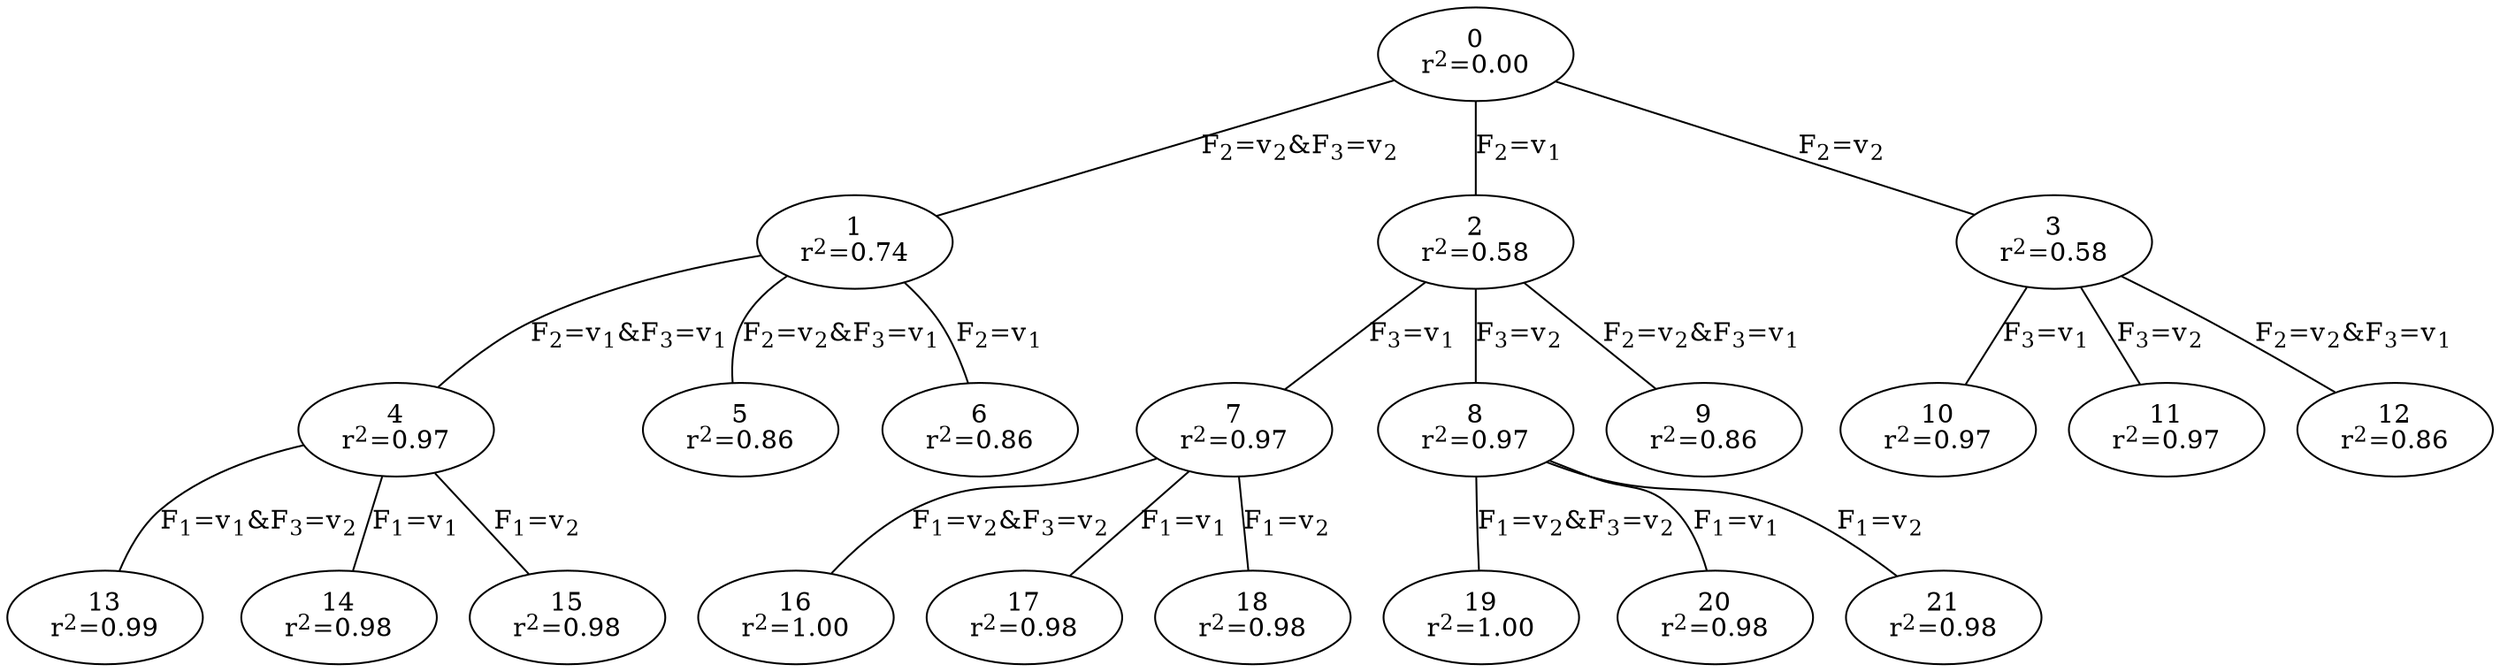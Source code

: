 digraph {
    N00[label=<0<BR/>r<SUP>2</SUP>=0.00>];
	N01[label=<1<BR/>r<SUP>2</SUP>=0.74>];
	N02[label=<2<BR/>r<SUP>2</SUP>=0.58>];
	N03[label=<3<BR/>r<SUP>2</SUP>=0.58>];
	N04[label=<4<BR/>r<SUP>2</SUP>=0.97>];
	N05[label=<5<BR/>r<SUP>2</SUP>=0.86>];
	N06[label=<6<BR/>r<SUP>2</SUP>=0.86>];
	N07[label=<7<BR/>r<SUP>2</SUP>=0.97>];
	N08[label=<8<BR/>r<SUP>2</SUP>=0.97>];
	N09[label=<9<BR/>r<SUP>2</SUP>=0.86>];
	N10[label=<10<BR/>r<SUP>2</SUP>=0.97>];
	N11[label=<11<BR/>r<SUP>2</SUP>=0.97>];
	N12[label=<12<BR/>r<SUP>2</SUP>=0.86>];
	N13[label=<13<BR/>r<SUP>2</SUP>=0.99>];
	N14[label=<14<BR/>r<SUP>2</SUP>=0.98>];
	N15[label=<15<BR/>r<SUP>2</SUP>=0.98>];
	N16[label=<16<BR/>r<SUP>2</SUP>=1.00>];
	N17[label=<17<BR/>r<SUP>2</SUP>=0.98>];
	N18[label=<18<BR/>r<SUP>2</SUP>=0.98>];
	N19[label=<19<BR/>r<SUP>2</SUP>=1.00>];
	N20[label=<20<BR/>r<SUP>2</SUP>=0.98>];
	N21[label=<21<BR/>r<SUP>2</SUP>=0.98>];

    subgraph Rel1 {
        edge [dir=none]
        N00 -> N01 [label=<F<SUB>2</SUB>=v<SUB>2</SUB>&amp;F<SUB>3</SUB>=v<SUB>2</SUB>>]
		N00 -> N02 [label=<F<SUB>2</SUB>=v<SUB>1</SUB>>]
		N00 -> N03 [label=<F<SUB>2</SUB>=v<SUB>2</SUB>>]
		N01 -> N04 [label=<F<SUB>2</SUB>=v<SUB>1</SUB>&amp;F<SUB>3</SUB>=v<SUB>1</SUB>>]
		N01 -> N05 [label=<F<SUB>2</SUB>=v<SUB>2</SUB>&amp;F<SUB>3</SUB>=v<SUB>1</SUB>>]
		N01 -> N06 [label=<F<SUB>2</SUB>=v<SUB>1</SUB>>]
		N02 -> N07 [label=<F<SUB>3</SUB>=v<SUB>1</SUB>>]
		N02 -> N08 [label=<F<SUB>3</SUB>=v<SUB>2</SUB>>]
		N02 -> N09 [label=<F<SUB>2</SUB>=v<SUB>2</SUB>&amp;F<SUB>3</SUB>=v<SUB>1</SUB>>]
		N03 -> N10 [label=<F<SUB>3</SUB>=v<SUB>1</SUB>>]
		N03 -> N11 [label=<F<SUB>3</SUB>=v<SUB>2</SUB>>]
		N03 -> N12 [label=<F<SUB>2</SUB>=v<SUB>2</SUB>&amp;F<SUB>3</SUB>=v<SUB>1</SUB>>]
		N04 -> N13 [label=<F<SUB>1</SUB>=v<SUB>1</SUB>&amp;F<SUB>3</SUB>=v<SUB>2</SUB>>]
		N04 -> N14 [label=<F<SUB>1</SUB>=v<SUB>1</SUB>>]
		N04 -> N15 [label=<F<SUB>1</SUB>=v<SUB>2</SUB>>]
		N07 -> N16 [label=<F<SUB>1</SUB>=v<SUB>2</SUB>&amp;F<SUB>3</SUB>=v<SUB>2</SUB>>]
		N07 -> N17 [label=<F<SUB>1</SUB>=v<SUB>1</SUB>>]
		N07 -> N18 [label=<F<SUB>1</SUB>=v<SUB>2</SUB>>]
		N08 -> N19 [label=<F<SUB>1</SUB>=v<SUB>2</SUB>&amp;F<SUB>3</SUB>=v<SUB>2</SUB>>]
		N08 -> N20 [label=<F<SUB>1</SUB>=v<SUB>1</SUB>>]
		N08 -> N21 [label=<F<SUB>1</SUB>=v<SUB>2</SUB>>]
    }

}
